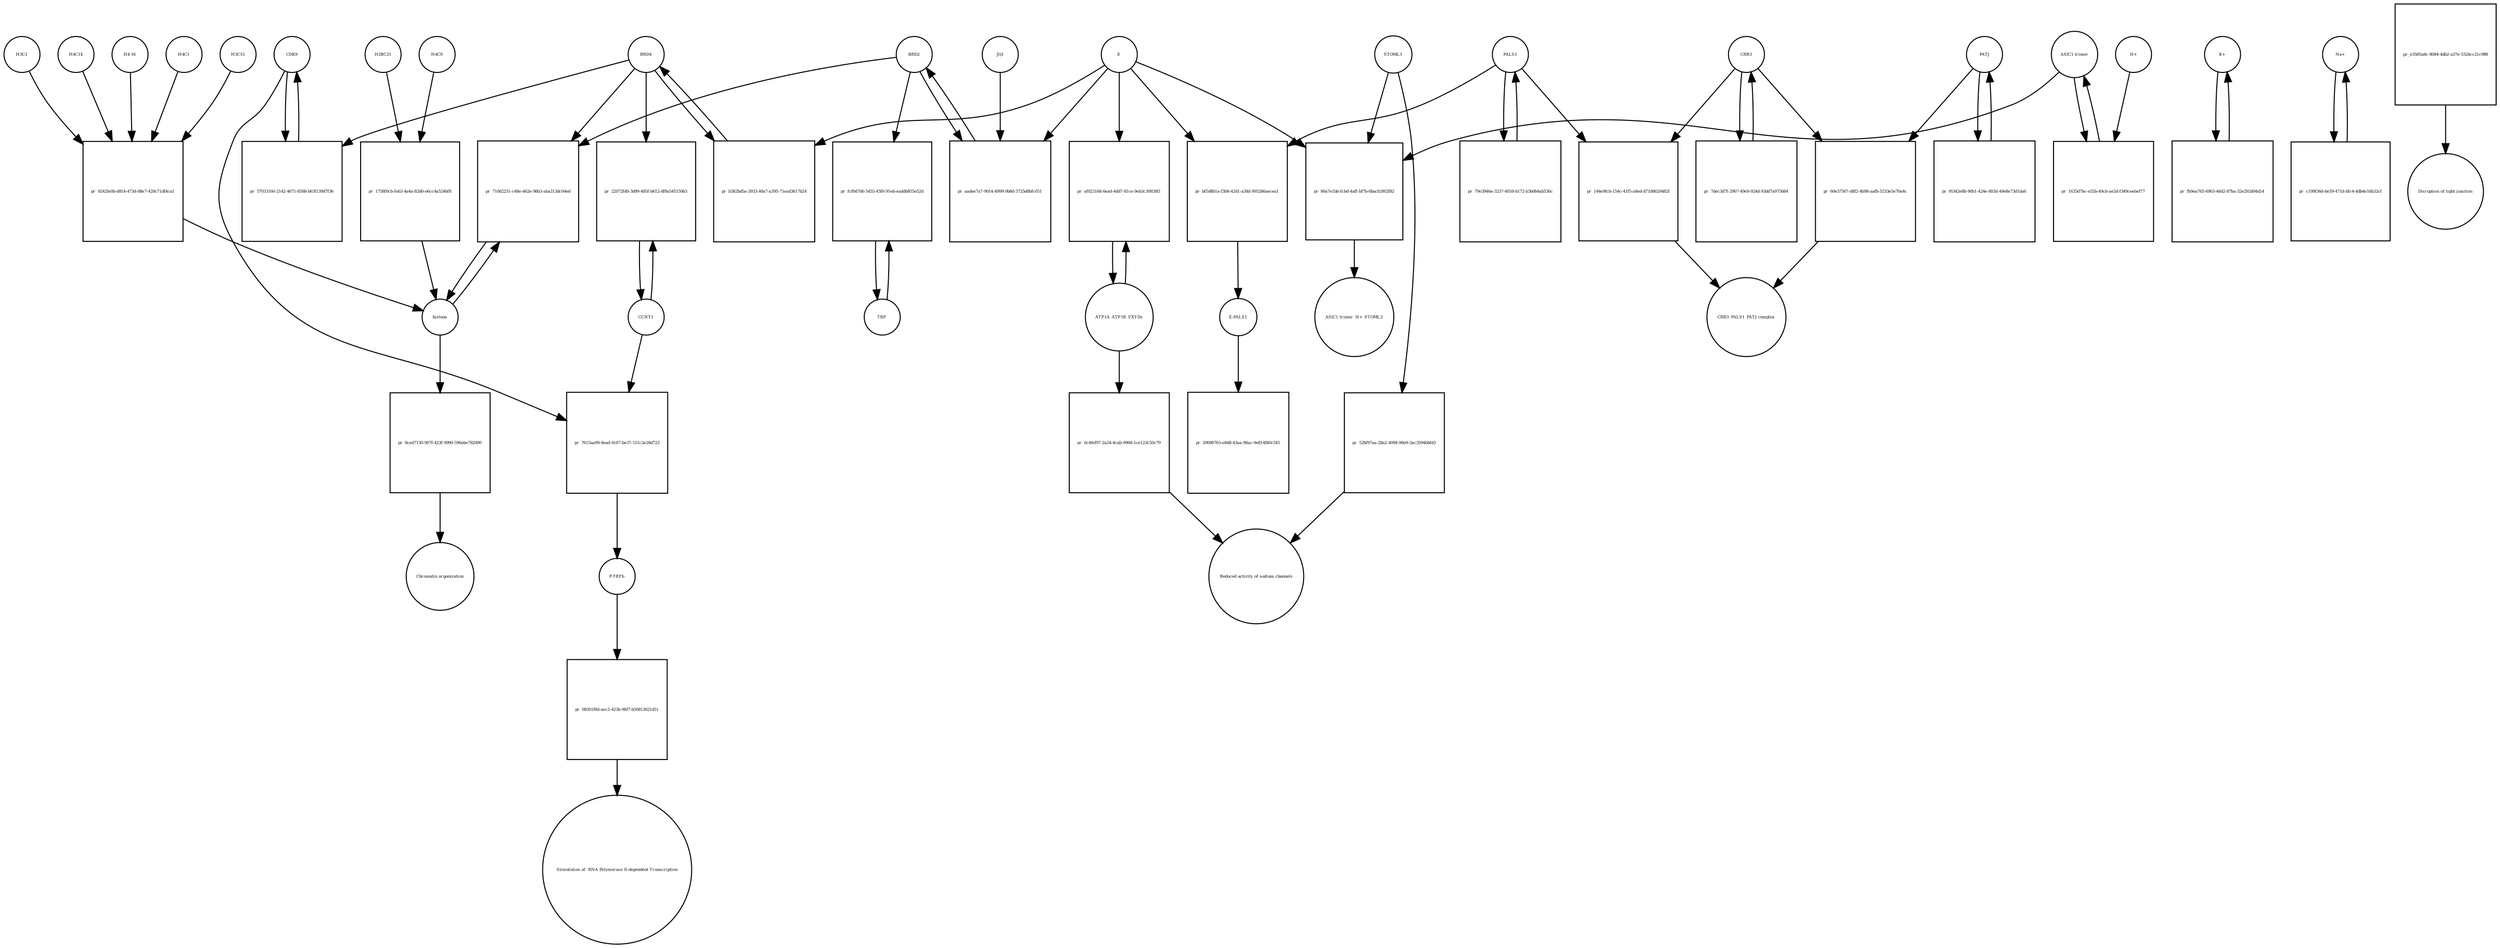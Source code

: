 strict digraph  {
CDK9 [annotation="", bipartite=0, cls=macromolecule, fontsize=4, label=CDK9, shape=circle];
"pr_57033160-2142-4671-8588-b63f139d7f36" [annotation="", bipartite=1, cls=process, fontsize=4, label="pr_57033160-2142-4671-8588-b63f139d7f36", shape=square];
BRD4 [annotation="", bipartite=0, cls=macromolecule, fontsize=4, label=BRD4, shape=circle];
CCNT1 [annotation="", bipartite=0, cls=macromolecule, fontsize=4, label=CCNT1, shape=circle];
"pr_22072fd0-3d99-485f-b612-df8a545150b3" [annotation="", bipartite=1, cls=process, fontsize=4, label="pr_22072fd0-3d99-485f-b612-df8a545150b3", shape=square];
histone [annotation="", bipartite=0, cls=complex, fontsize=4, label=histone, shape=circle];
"pr_710d2251-c48e-462e-98b3-aba313dc04ed" [annotation="", bipartite=1, cls=process, fontsize=4, label="pr_710d2251-c48e-462e-98b3-aba313dc04ed", shape=square];
BRD2 [annotation="", bipartite=0, cls=macromolecule, fontsize=4, label=BRD2, shape=circle];
"pr_b382bd5a-3933-40a7-a395-71ead3617b24" [annotation="", bipartite=1, cls=process, fontsize=4, label="pr_b382bd5a-3933-40a7-a395-71ead3617b24", shape=square];
E [annotation=urn_miriam_ncbiprotein_BCD58755, bipartite=0, cls=macromolecule, fontsize=4, label=E, shape=circle];
H4C14 [annotation="", bipartite=0, cls=macromolecule, fontsize=4, label=H4C14, shape=circle];
"pr_9242fe0b-d814-473d-88e7-428c71df4ca1" [annotation="", bipartite=1, cls=process, fontsize=4, label="pr_9242fe0b-d814-473d-88e7-428c71df4ca1", shape=square];
"H4-16" [annotation="", bipartite=0, cls=macromolecule, fontsize=4, label="H4-16", shape=circle];
H4C1 [annotation="", bipartite=0, cls=macromolecule, fontsize=4, label=H4C1, shape=circle];
H3C15 [annotation="", bipartite=0, cls=macromolecule, fontsize=4, label=H3C15, shape=circle];
H3C1 [annotation="", bipartite=0, cls=macromolecule, fontsize=4, label=H3C1, shape=circle];
"pr_aadee7a7-9014-4999-9b8d-3725d8bfc051" [annotation="", bipartite=1, cls=process, fontsize=4, label="pr_aadee7a7-9014-4999-9b8d-3725d8bfc051", shape=square];
JQ1 [annotation="", bipartite=0, cls=macromolecule, fontsize=4, label=JQ1, shape=circle];
TBP [annotation="", bipartite=0, cls=macromolecule, fontsize=4, label=TBP, shape=circle];
"pr_fcf0d7d6-5455-45f6-91eb-eaddb855e52d" [annotation="", bipartite=1, cls=process, fontsize=4, label="pr_fcf0d7d6-5455-45f6-91eb-eaddb855e52d", shape=square];
H4C9 [annotation="", bipartite=0, cls=macromolecule, fontsize=4, label=H4C9, shape=circle];
"pr_1758f0cb-feb3-4a4a-82d0-e6cc4a524bf8" [annotation="", bipartite=1, cls=process, fontsize=4, label="pr_1758f0cb-feb3-4a4a-82d0-e6cc4a524bf8", shape=square];
H2BC21 [annotation="", bipartite=0, cls=macromolecule, fontsize=4, label=H2BC21, shape=circle];
"pr_bf5d8b1a-f3b8-42d1-a38d-995286aecea1" [annotation="", bipartite=1, cls=process, fontsize=4, label="pr_bf5d8b1a-f3b8-42d1-a38d-995286aecea1", shape=square];
PALS1 [annotation="", bipartite=0, cls=macromolecule, fontsize=4, label=PALS1, shape=circle];
"E-PALS1" [annotation="", bipartite=0, cls=complex, fontsize=4, label="E-PALS1", shape=circle];
"pr_20096763-e8d8-43aa-98ac-9e814f80c545" [annotation="", bipartite=1, cls=process, fontsize=4, label="pr_20096763-e8d8-43aa-98ac-9e814f80c545", shape=square];
"pr_79e3946e-3237-4059-b172-b3b0b4ab536c" [annotation="", bipartite=1, cls=process, fontsize=4, label="pr_79e3946e-3237-4059-b172-b3b0b4ab536c", shape=square];
CRB3 [annotation="", bipartite=0, cls=macromolecule, fontsize=4, label=CRB3, shape=circle];
"pr_7dec3d7f-2907-49e9-924d-93dd7a975684" [annotation="", bipartite=1, cls=process, fontsize=4, label="pr_7dec3d7f-2907-49e9-924d-93dd7a975684", shape=square];
PATJ [annotation="", bipartite=0, cls=macromolecule, fontsize=4, label=PATJ, shape=circle];
"pr_f6342e8b-90b1-424e-803d-49e8e73d1da6" [annotation="", bipartite=1, cls=process, fontsize=4, label="pr_f6342e8b-90b1-424e-803d-49e8e73d1da6", shape=square];
ATP1A_ATP1B_FXYDs [annotation="", bipartite=0, cls=complex, fontsize=4, label=ATP1A_ATP1B_FXYDs, shape=circle];
"pr_af02310d-6ead-4dd7-81ce-9eb3c30928f1" [annotation="", bipartite=1, cls=process, fontsize=4, label="pr_af02310d-6ead-4dd7-81ce-9eb3c30928f1", shape=square];
"ASIC1 trimer" [annotation="", bipartite=0, cls=macromolecule, fontsize=4, label="ASIC1 trimer", shape=circle];
"pr_1635d7bc-e55b-49cb-ae2d-f349ceebef77" [annotation="", bipartite=1, cls=process, fontsize=4, label="pr_1635d7bc-e55b-49cb-ae2d-f349ceebef77", shape=square];
"H+" [annotation="", bipartite=0, cls="simple chemical", fontsize=4, label="H+", shape=circle];
"pr_86a7e1bb-fcbd-4aff-bf7b-6bacb3f62f82" [annotation="", bipartite=1, cls=process, fontsize=4, label="pr_86a7e1bb-fcbd-4aff-bf7b-6bacb3f62f82", shape=square];
STOML3 [annotation="", bipartite=0, cls=macromolecule, fontsize=4, label=STOML3, shape=circle];
"ASIC1 trimer_H+_STOML3" [annotation="", bipartite=0, cls=complex, fontsize=4, label="ASIC1 trimer_H+_STOML3", shape=circle];
"K+" [annotation="", bipartite=0, cls="simple chemical", fontsize=4, label="K+", shape=circle];
"pr_fb9ea765-6903-46d2-87ba-32e292d04d14" [annotation="", bipartite=1, cls=process, fontsize=4, label="pr_fb9ea765-6903-46d2-87ba-32e292d04d14", shape=square];
"Na+" [annotation="", bipartite=0, cls="simple chemical", fontsize=4, label="Na+", shape=circle];
"pr_c199f36d-6e59-471d-bfc4-4db4e16b32cf" [annotation="", bipartite=1, cls=process, fontsize=4, label="pr_c199f36d-6e59-471d-bfc4-4db4e16b32cf", shape=square];
"pr_144e9fcb-154c-41f5-a8ed-d71d8620482f" [annotation="", bipartite=1, cls=process, fontsize=4, label="pr_144e9fcb-154c-41f5-a8ed-d71d8620482f", shape=square];
"CRB3_PALS1_PATJ complex" [annotation="", bipartite=0, cls=complex, fontsize=4, label="CRB3_PALS1_PATJ complex", shape=circle];
"pr_60e37567-d8f2-4b98-aafb-5233e5e70a4c" [annotation="", bipartite=1, cls=process, fontsize=4, label="pr_60e37567-d8f2-4b98-aafb-5233e5e70a4c", shape=square];
"pr_0c4fef97-2a24-4cab-9968-1ce123c50c79" [annotation="", bipartite=1, cls=process, fontsize=4, label="pr_0c4fef97-2a24-4cab-9968-1ce123c50c79", shape=square];
"Reduced activity of sodium channels" [annotation="", bipartite=0, cls=phenotype, fontsize=4, label="Reduced activity of sodium channels", shape=circle];
"pr_52bf97aa-28a2-4094-98e9-2ac3594bbfd3" [annotation="", bipartite=1, cls=process, fontsize=4, label="pr_52bf97aa-28a2-4094-98e9-2ac3594bbfd3", shape=square];
"pr_e3585a8c-8084-4db2-a37e-5324cc21c988" [annotation="", bipartite=1, cls=process, fontsize=4, label="pr_e3585a8c-8084-4db2-a37e-5324cc21c988", shape=square];
"Disruption of tight junction" [annotation="", bipartite=0, cls=phenotype, fontsize=4, label="Disruption of tight junction", shape=circle];
"pr_7615aa99-9ead-4187-be37-151c2e28d723" [annotation="", bipartite=1, cls=process, fontsize=4, label="pr_7615aa99-9ead-4187-be37-151c2e28d723", shape=square];
"P-TEFb" [annotation="", bipartite=0, cls=complex, fontsize=4, label="P-TEFb", shape=circle];
"pr_08301f8d-aec2-423b-9fd7-b50813621d51" [annotation="", bipartite=1, cls=process, fontsize=4, label="pr_08301f8d-aec2-423b-9fd7-b50813621d51", shape=square];
" Stimulation of  RNA Polymerase II-dependent Transcription " [annotation="", bipartite=0, cls=phenotype, fontsize=4, label=" Stimulation of  RNA Polymerase II-dependent Transcription ", shape=circle];
"pr_8ced7130-907f-423f-9990-596ebe782d90" [annotation="", bipartite=1, cls=process, fontsize=4, label="pr_8ced7130-907f-423f-9990-596ebe782d90", shape=square];
"Chromatin organization" [annotation="", bipartite=0, cls=phenotype, fontsize=4, label="Chromatin organization", shape=circle];
CDK9 -> "pr_57033160-2142-4671-8588-b63f139d7f36"  [annotation="", interaction_type=consumption];
CDK9 -> "pr_7615aa99-9ead-4187-be37-151c2e28d723"  [annotation="", interaction_type=consumption];
"pr_57033160-2142-4671-8588-b63f139d7f36" -> CDK9  [annotation="", interaction_type=production];
BRD4 -> "pr_57033160-2142-4671-8588-b63f139d7f36"  [annotation="urn_miriam_doi_10.18632%2Foncotarget.18583|urn_miriam_doi_10.1016%2Fj.molcel.2005.06.027", interaction_type=catalysis];
BRD4 -> "pr_22072fd0-3d99-485f-b612-df8a545150b3"  [annotation="urn_miriam_doi_10.1016%2Fj.molcel.2005.06.027", interaction_type=catalysis];
BRD4 -> "pr_710d2251-c48e-462e-98b3-aba313dc04ed"  [annotation="urn_miriam_doi_10.1038%2Fnsmb.3228.|urn_miriam_doi_10.1016%2Fj.molcel.2008.01.018", interaction_type=catalysis];
BRD4 -> "pr_b382bd5a-3933-40a7-a395-71ead3617b24"  [annotation="", interaction_type=consumption];
CCNT1 -> "pr_22072fd0-3d99-485f-b612-df8a545150b3"  [annotation="", interaction_type=consumption];
CCNT1 -> "pr_7615aa99-9ead-4187-be37-151c2e28d723"  [annotation="", interaction_type=consumption];
"pr_22072fd0-3d99-485f-b612-df8a545150b3" -> CCNT1  [annotation="", interaction_type=production];
histone -> "pr_710d2251-c48e-462e-98b3-aba313dc04ed"  [annotation="", interaction_type=consumption];
histone -> "pr_8ced7130-907f-423f-9990-596ebe782d90"  [annotation="", interaction_type=consumption];
"pr_710d2251-c48e-462e-98b3-aba313dc04ed" -> histone  [annotation="", interaction_type=production];
BRD2 -> "pr_710d2251-c48e-462e-98b3-aba313dc04ed"  [annotation="urn_miriam_doi_10.1038%2Fnsmb.3228.|urn_miriam_doi_10.1016%2Fj.molcel.2008.01.018", interaction_type=catalysis];
BRD2 -> "pr_aadee7a7-9014-4999-9b8d-3725d8bfc051"  [annotation="", interaction_type=consumption];
BRD2 -> "pr_fcf0d7d6-5455-45f6-91eb-eaddb855e52d"  [annotation="urn_miriam_doi_10.1007%2Fs11010-006-9223-6", interaction_type=catalysis];
"pr_b382bd5a-3933-40a7-a395-71ead3617b24" -> BRD4  [annotation="", interaction_type=production];
E -> "pr_b382bd5a-3933-40a7-a395-71ead3617b24"  [annotation="urn_miriam_doi_10.1038%2Fs41586-020-2286-9", interaction_type=inhibition];
E -> "pr_aadee7a7-9014-4999-9b8d-3725d8bfc051"  [annotation="urn_miriam_doi_10.1038%2Fs41586-020-2286-9|urn_miriam_doi_10.1080%2F15592294.2018.1469891", interaction_type=inhibition];
E -> "pr_bf5d8b1a-f3b8-42d1-a38d-995286aecea1"  [annotation="", interaction_type=consumption];
E -> "pr_af02310d-6ead-4dd7-81ce-9eb3c30928f1"  [annotation="urn_miriam_doi_10.1016%2Fj.virol.2011.03.029", interaction_type=inhibition];
E -> "pr_86a7e1bb-fcbd-4aff-bf7b-6bacb3f62f82"  [annotation="urn_miriam_doi_10.1016%2Fj.virol.2011.03.029", interaction_type=inhibition];
H4C14 -> "pr_9242fe0b-d814-473d-88e7-428c71df4ca1"  [annotation="", interaction_type=consumption];
"pr_9242fe0b-d814-473d-88e7-428c71df4ca1" -> histone  [annotation="", interaction_type=production];
"H4-16" -> "pr_9242fe0b-d814-473d-88e7-428c71df4ca1"  [annotation="", interaction_type=consumption];
H4C1 -> "pr_9242fe0b-d814-473d-88e7-428c71df4ca1"  [annotation="", interaction_type=consumption];
H3C15 -> "pr_9242fe0b-d814-473d-88e7-428c71df4ca1"  [annotation="", interaction_type=consumption];
H3C1 -> "pr_9242fe0b-d814-473d-88e7-428c71df4ca1"  [annotation="", interaction_type=consumption];
"pr_aadee7a7-9014-4999-9b8d-3725d8bfc051" -> BRD2  [annotation="", interaction_type=production];
JQ1 -> "pr_aadee7a7-9014-4999-9b8d-3725d8bfc051"  [annotation="urn_miriam_doi_10.1038%2Fs41586-020-2286-9|urn_miriam_doi_10.1080%2F15592294.2018.1469891", interaction_type=inhibition];
TBP -> "pr_fcf0d7d6-5455-45f6-91eb-eaddb855e52d"  [annotation="", interaction_type=consumption];
"pr_fcf0d7d6-5455-45f6-91eb-eaddb855e52d" -> TBP  [annotation="", interaction_type=production];
H4C9 -> "pr_1758f0cb-feb3-4a4a-82d0-e6cc4a524bf8"  [annotation="", interaction_type=consumption];
"pr_1758f0cb-feb3-4a4a-82d0-e6cc4a524bf8" -> histone  [annotation="", interaction_type=production];
H2BC21 -> "pr_1758f0cb-feb3-4a4a-82d0-e6cc4a524bf8"  [annotation="", interaction_type=consumption];
"pr_bf5d8b1a-f3b8-42d1-a38d-995286aecea1" -> "E-PALS1"  [annotation="", interaction_type=production];
PALS1 -> "pr_bf5d8b1a-f3b8-42d1-a38d-995286aecea1"  [annotation="", interaction_type=consumption];
PALS1 -> "pr_79e3946e-3237-4059-b172-b3b0b4ab536c"  [annotation="", interaction_type=consumption];
PALS1 -> "pr_144e9fcb-154c-41f5-a8ed-d71d8620482f"  [annotation="", interaction_type=consumption];
"E-PALS1" -> "pr_20096763-e8d8-43aa-98ac-9e814f80c545"  [annotation="", interaction_type=consumption];
"pr_79e3946e-3237-4059-b172-b3b0b4ab536c" -> PALS1  [annotation="", interaction_type=production];
CRB3 -> "pr_7dec3d7f-2907-49e9-924d-93dd7a975684"  [annotation="", interaction_type=consumption];
CRB3 -> "pr_144e9fcb-154c-41f5-a8ed-d71d8620482f"  [annotation="", interaction_type=consumption];
CRB3 -> "pr_60e37567-d8f2-4b98-aafb-5233e5e70a4c"  [annotation="", interaction_type=consumption];
"pr_7dec3d7f-2907-49e9-924d-93dd7a975684" -> CRB3  [annotation="", interaction_type=production];
PATJ -> "pr_f6342e8b-90b1-424e-803d-49e8e73d1da6"  [annotation="", interaction_type=consumption];
PATJ -> "pr_60e37567-d8f2-4b98-aafb-5233e5e70a4c"  [annotation="", interaction_type=consumption];
"pr_f6342e8b-90b1-424e-803d-49e8e73d1da6" -> PATJ  [annotation="", interaction_type=production];
ATP1A_ATP1B_FXYDs -> "pr_af02310d-6ead-4dd7-81ce-9eb3c30928f1"  [annotation="", interaction_type=consumption];
ATP1A_ATP1B_FXYDs -> "pr_0c4fef97-2a24-4cab-9968-1ce123c50c79"  [annotation="", interaction_type=consumption];
"pr_af02310d-6ead-4dd7-81ce-9eb3c30928f1" -> ATP1A_ATP1B_FXYDs  [annotation="", interaction_type=production];
"ASIC1 trimer" -> "pr_1635d7bc-e55b-49cb-ae2d-f349ceebef77"  [annotation="", interaction_type=consumption];
"ASIC1 trimer" -> "pr_86a7e1bb-fcbd-4aff-bf7b-6bacb3f62f82"  [annotation="", interaction_type=consumption];
"pr_1635d7bc-e55b-49cb-ae2d-f349ceebef77" -> "ASIC1 trimer"  [annotation="", interaction_type=production];
"H+" -> "pr_1635d7bc-e55b-49cb-ae2d-f349ceebef77"  [annotation="", interaction_type=consumption];
"pr_86a7e1bb-fcbd-4aff-bf7b-6bacb3f62f82" -> "ASIC1 trimer_H+_STOML3"  [annotation="", interaction_type=production];
STOML3 -> "pr_86a7e1bb-fcbd-4aff-bf7b-6bacb3f62f82"  [annotation="", interaction_type=consumption];
STOML3 -> "pr_52bf97aa-28a2-4094-98e9-2ac3594bbfd3"  [annotation="", interaction_type=consumption];
"K+" -> "pr_fb9ea765-6903-46d2-87ba-32e292d04d14"  [annotation="", interaction_type=consumption];
"pr_fb9ea765-6903-46d2-87ba-32e292d04d14" -> "K+"  [annotation="", interaction_type=production];
"Na+" -> "pr_c199f36d-6e59-471d-bfc4-4db4e16b32cf"  [annotation="", interaction_type=consumption];
"pr_c199f36d-6e59-471d-bfc4-4db4e16b32cf" -> "Na+"  [annotation="", interaction_type=production];
"pr_144e9fcb-154c-41f5-a8ed-d71d8620482f" -> "CRB3_PALS1_PATJ complex"  [annotation="", interaction_type=production];
"pr_60e37567-d8f2-4b98-aafb-5233e5e70a4c" -> "CRB3_PALS1_PATJ complex"  [annotation="", interaction_type=production];
"pr_0c4fef97-2a24-4cab-9968-1ce123c50c79" -> "Reduced activity of sodium channels"  [annotation="", interaction_type=production];
"pr_52bf97aa-28a2-4094-98e9-2ac3594bbfd3" -> "Reduced activity of sodium channels"  [annotation="", interaction_type=production];
"pr_e3585a8c-8084-4db2-a37e-5324cc21c988" -> "Disruption of tight junction"  [annotation="", interaction_type=production];
"pr_7615aa99-9ead-4187-be37-151c2e28d723" -> "P-TEFb"  [annotation="", interaction_type=production];
"P-TEFb" -> "pr_08301f8d-aec2-423b-9fd7-b50813621d51"  [annotation="", interaction_type=consumption];
"pr_08301f8d-aec2-423b-9fd7-b50813621d51" -> " Stimulation of  RNA Polymerase II-dependent Transcription "  [annotation="", interaction_type=production];
"pr_8ced7130-907f-423f-9990-596ebe782d90" -> "Chromatin organization"  [annotation="", interaction_type=production];
}
